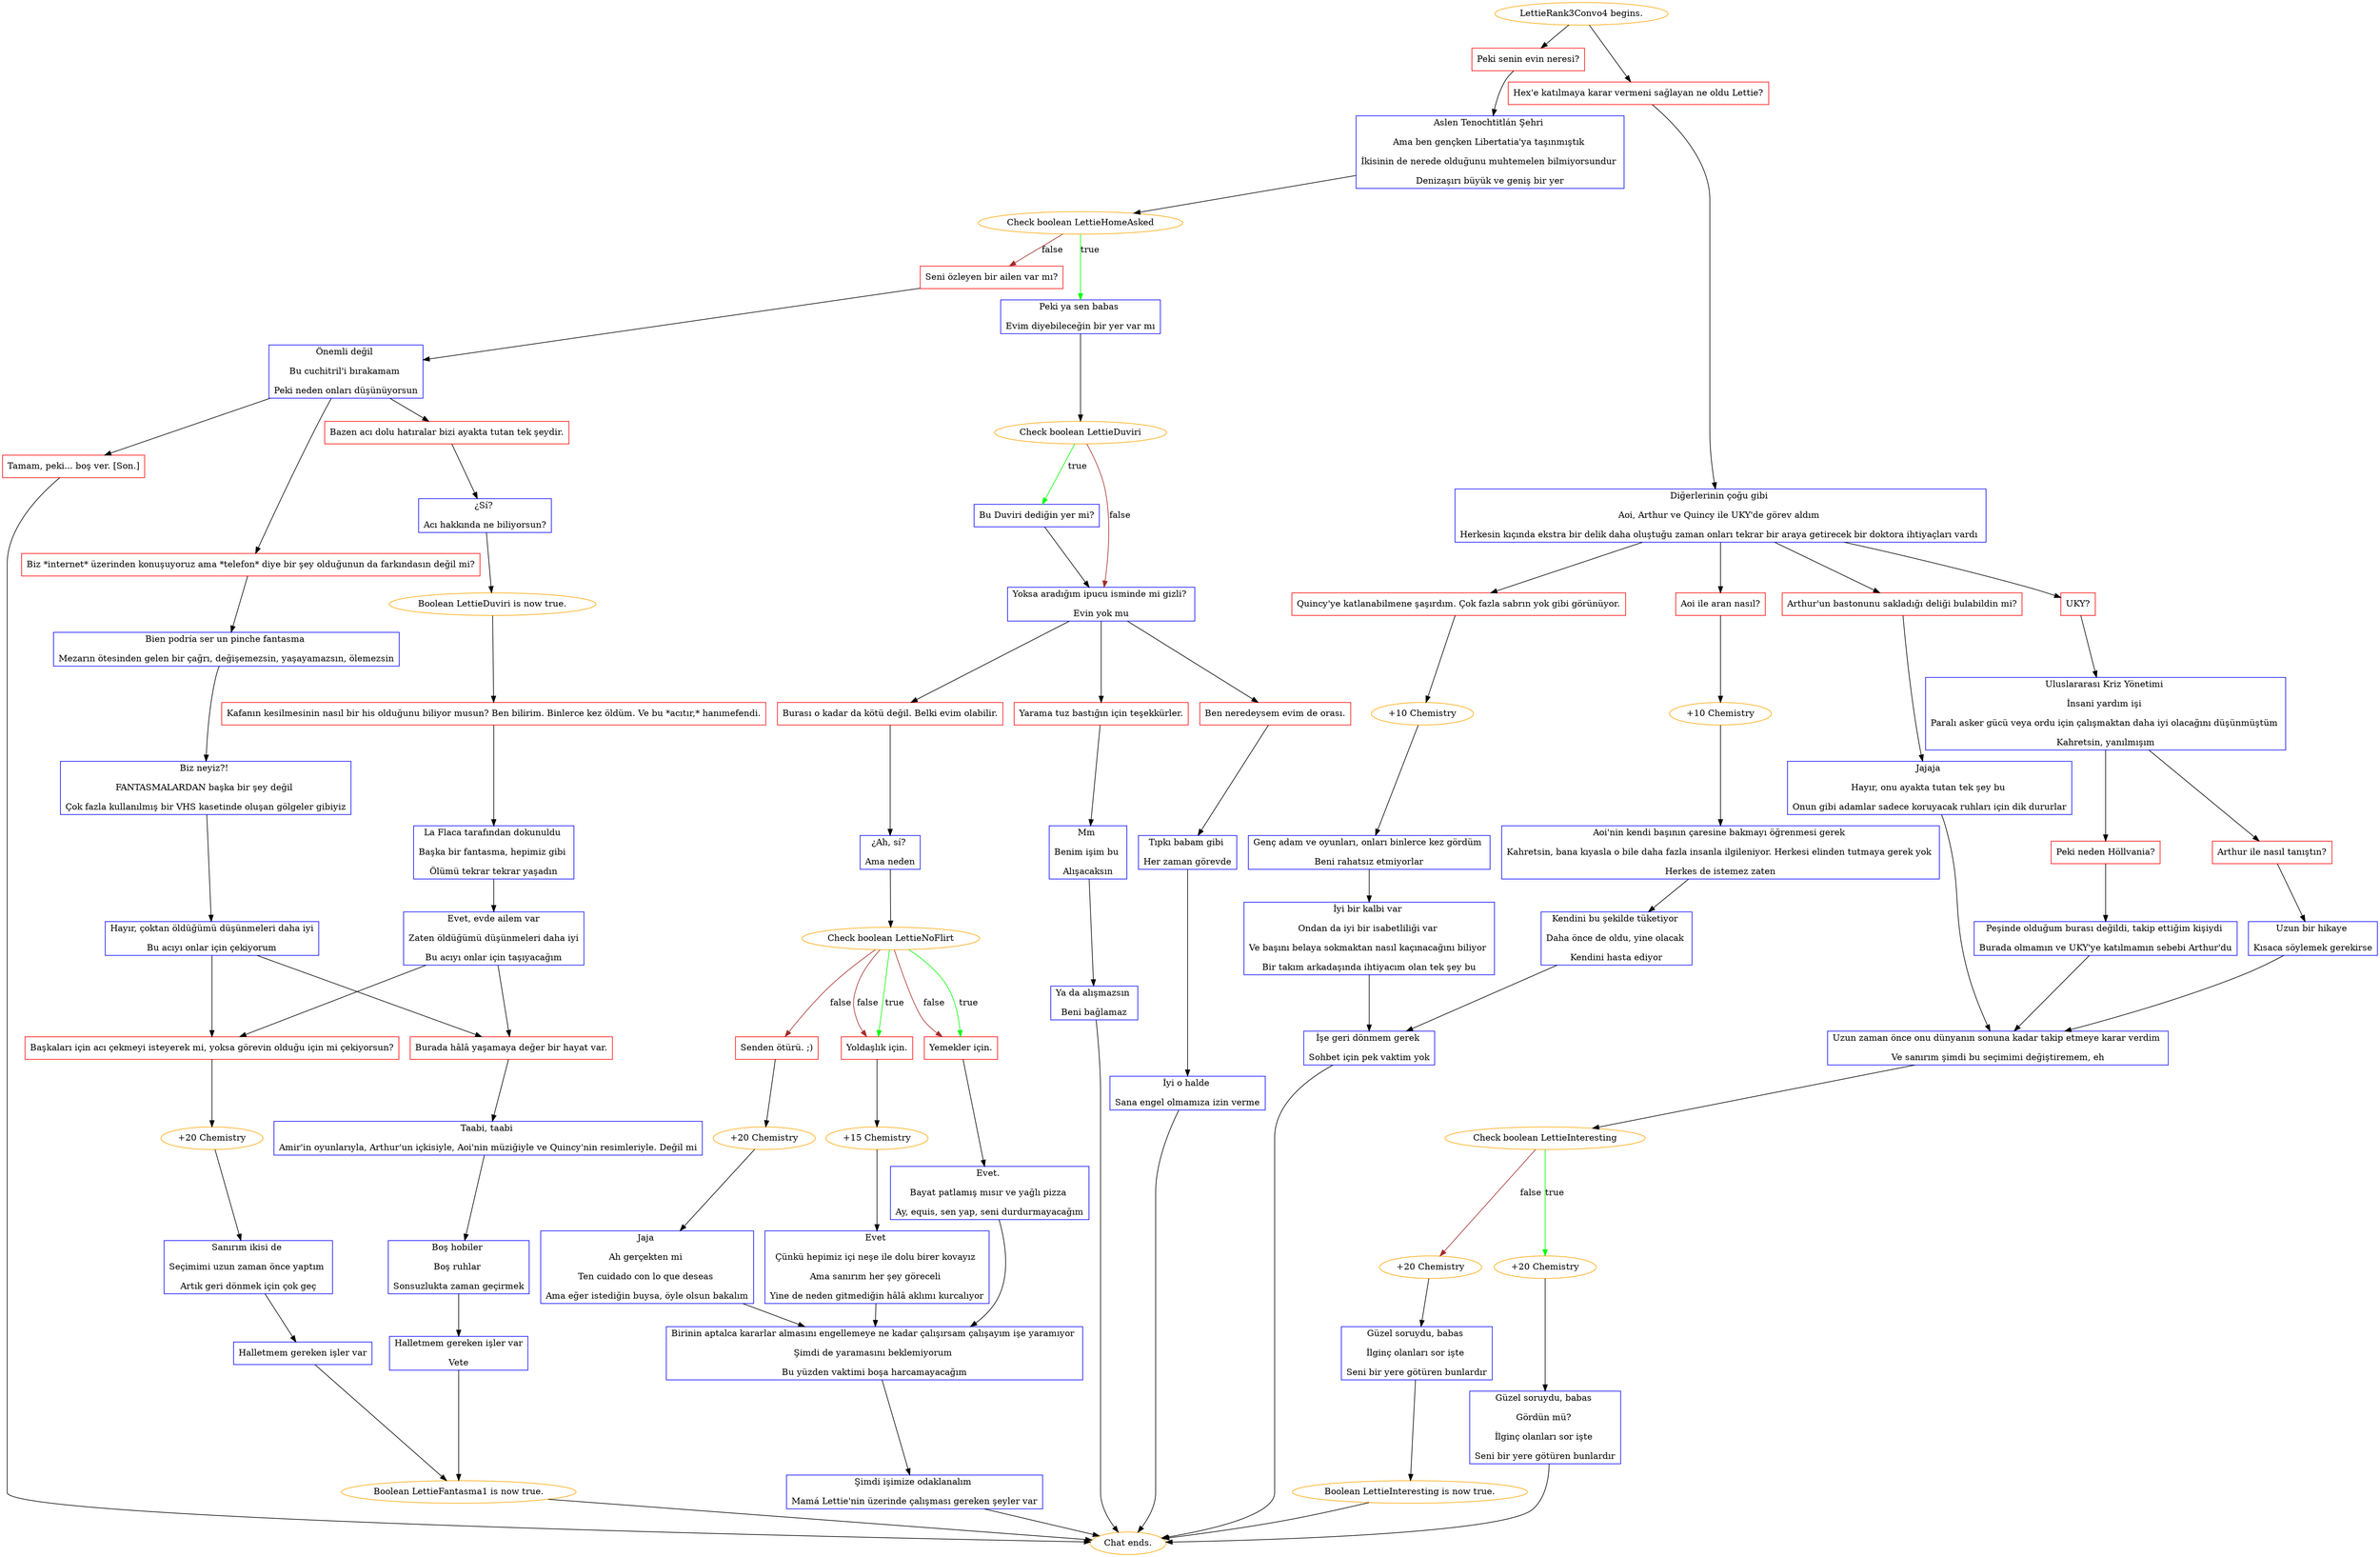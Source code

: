 digraph {
	"LettieRank3Convo4 begins." [color=orange];
		"LettieRank3Convo4 begins." -> j3769833002;
		"LettieRank3Convo4 begins." -> j1443728144;
	j3769833002 [label="Peki senin evin neresi?",shape=box,color=red];
		j3769833002 -> j2560548787;
	j1443728144 [label="Hex'e katılmaya karar vermeni sağlayan ne oldu Lettie?",shape=box,color=red];
		j1443728144 -> j2291537563;
	j2560548787 [label="Aslen Tenochtitlán Şehri 
Ama ben gençken Libertatia'ya taşınmıştık 
İkisinin de nerede olduğunu muhtemelen bilmiyorsundur 
Denizaşırı büyük ve geniş bir yer",shape=box,color=blue];
		j2560548787 -> j626268686;
	j2291537563 [label="Diğerlerinin çoğu gibi 
Aoi, Arthur ve Quincy ile UKY'de görev aldım 
Herkesin kıçında ekstra bir delik daha oluştuğu zaman onları tekrar bir araya getirecek bir doktora ihtiyaçları vardı ",shape=box,color=blue];
		j2291537563 -> j3882169950;
		j2291537563 -> j3783167439;
		j2291537563 -> j455690003;
		j2291537563 -> j2239013684;
	j626268686 [label="Check boolean LettieHomeAsked",color=orange];
		j626268686 -> j3210354102 [label=true,color=green];
		j626268686 -> j493517386 [label=false,color=brown];
	j3882169950 [label="Aoi ile aran nasıl?",shape=box,color=red];
		j3882169950 -> j2968319528;
	j3783167439 [label="Quincy'ye katlanabilmene şaşırdım. Çok fazla sabrın yok gibi görünüyor.",shape=box,color=red];
		j3783167439 -> j693612414;
	j455690003 [label="Arthur'un bastonunu sakladığı deliği bulabildin mi?",shape=box,color=red];
		j455690003 -> j3284521390;
	j2239013684 [label="UKY?",shape=box,color=red];
		j2239013684 -> j1332428153;
	j3210354102 [label="Peki ya sen babas 
Evim diyebileceğin bir yer var mı",shape=box,color=blue];
		j3210354102 -> j2608084088;
	j493517386 [label="Seni özleyen bir ailen var mı?",shape=box,color=red];
		j493517386 -> j2005469029;
	j2968319528 [label="+10 Chemistry",color=orange];
		j2968319528 -> j2134415292;
	j693612414 [label="+10 Chemistry",color=orange];
		j693612414 -> j4042957138;
	j3284521390 [label="Jajaja 
Hayır, onu ayakta tutan tek şey bu 
Onun gibi adamlar sadece koruyacak ruhları için dik dururlar",shape=box,color=blue];
		j3284521390 -> j927784383;
	j1332428153 [label="Uluslararası Kriz Yönetimi 
İnsani yardım işi 
Paralı asker gücü veya ordu için çalışmaktan daha iyi olacağını düşünmüştüm 
Kahretsin, yanılmışım",shape=box,color=blue];
		j1332428153 -> j2078718917;
		j1332428153 -> j3975169611;
	j2608084088 [label="Check boolean LettieDuviri",color=orange];
		j2608084088 -> j1154106159 [label=true,color=green];
		j2608084088 -> j231868054 [label=false,color=brown];
	j2005469029 [label="Önemli değil 
Bu cuchitril'i bırakamam 
Peki neden onları düşünüyorsun",shape=box,color=blue];
		j2005469029 -> j967291495;
		j2005469029 -> j2736160760;
		j2005469029 -> j1343816183;
	j2134415292 [label="Aoi'nin kendi başının çaresine bakmayı öğrenmesi gerek 
Kahretsin, bana kıyasla o bile daha fazla insanla ilgileniyor. Herkesi elinden tutmaya gerek yok 
Herkes de istemez zaten",shape=box,color=blue];
		j2134415292 -> j550919658;
	j4042957138 [label="Genç adam ve oyunları, onları binlerce kez gördüm 
Beni rahatsız etmiyorlar",shape=box,color=blue];
		j4042957138 -> j1630245822;
	j927784383 [label="Uzun zaman önce onu dünyanın sonuna kadar takip etmeye karar verdim 
Ve sanırım şimdi bu seçimimi değiştiremem, eh",shape=box,color=blue];
		j927784383 -> j1451161206;
	j2078718917 [label="Arthur ile nasıl tanıştın?",shape=box,color=red];
		j2078718917 -> j1460003016;
	j3975169611 [label="Peki neden Höllvania?",shape=box,color=red];
		j3975169611 -> j3956640321;
	j1154106159 [label="Bu Duviri dediğin yer mi?",shape=box,color=blue];
		j1154106159 -> j231868054;
	j231868054 [label="Yoksa aradığım ipucu isminde mi gizli? 
Evin yok mu",shape=box,color=blue];
		j231868054 -> j2760748871;
		j231868054 -> j1850433415;
		j231868054 -> j42946311;
	j967291495 [label="Bazen acı dolu hatıralar bizi ayakta tutan tek şeydir.",shape=box,color=red];
		j967291495 -> j3771566323;
	j2736160760 [label="Biz *internet* üzerinden konuşuyoruz ama *telefon* diye bir şey olduğunun da farkındasın değil mi?",shape=box,color=red];
		j2736160760 -> j548528977;
	j1343816183 [label="Tamam, peki... boş ver. [Son.]",shape=box,color=red];
		j1343816183 -> "Chat ends.";
	j550919658 [label="Kendini bu şekilde tüketiyor 
Daha önce de oldu, yine olacak 
Kendini hasta ediyor",shape=box,color=blue];
		j550919658 -> j4159723116;
	j1630245822 [label="İyi bir kalbi var 
Ondan da iyi bir isabetliliği var 
Ve başını belaya sokmaktan nasıl kaçınacağını biliyor 
Bir takım arkadaşında ihtiyacım olan tek şey bu",shape=box,color=blue];
		j1630245822 -> j4159723116;
	j1451161206 [label="Check boolean LettieInteresting",color=orange];
		j1451161206 -> j1735653410 [label=true,color=green];
		j1451161206 -> j4135575256 [label=false,color=brown];
	j1460003016 [label="Uzun bir hikaye 
Kısaca söylemek gerekirse",shape=box,color=blue];
		j1460003016 -> j927784383;
	j3956640321 [label="Peşinde olduğum burası değildi, takip ettiğim kişiydi 
Burada olmamın ve UKY'ye katılmamın sebebi Arthur'du",shape=box,color=blue];
		j3956640321 -> j927784383;
	j2760748871 [label="Burası o kadar da kötü değil. Belki evim olabilir.",shape=box,color=red];
		j2760748871 -> j3583237191;
	j1850433415 [label="Yarama tuz bastığın için teşekkürler.",shape=box,color=red];
		j1850433415 -> j3852726758;
	j42946311 [label="Ben neredeysem evim de orası.",shape=box,color=red];
		j42946311 -> j17204316;
	j3771566323 [label="¿Sí? 
Acı hakkında ne biliyorsun?",shape=box,color=blue];
		j3771566323 -> j1708511893;
	j548528977 [label="Bien podría ser un pinche fantasma 
Mezarın ötesinden gelen bir çağrı, değişemezsin, yaşayamazsın, ölemezsin",shape=box,color=blue];
		j548528977 -> j2481570126;
	"Chat ends." [color=orange];
	j4159723116 [label="İşe geri dönmem gerek 
Sohbet için pek vaktim yok",shape=box,color=blue];
		j4159723116 -> "Chat ends.";
	j1735653410 [label="+20 Chemistry",color=orange];
		j1735653410 -> j2832950740;
	j4135575256 [label="+20 Chemistry",color=orange];
		j4135575256 -> j1618780361;
	j3583237191 [label="¿Ah, sí? 
Ama neden",shape=box,color=blue];
		j3583237191 -> j628755748;
	j3852726758 [label="Mm 
Benim işim bu 
Alışacaksın",shape=box,color=blue];
		j3852726758 -> j4055115633;
	j17204316 [label="Tıpkı babam gibi 
Her zaman görevde",shape=box,color=blue];
		j17204316 -> j4165006446;
	j1708511893 [label="Boolean LettieDuviri is now true.",color=orange];
		j1708511893 -> j3409697988;
	j2481570126 [label="Biz neyiz?! 
FANTASMALARDAN başka bir şey değil 
Çok fazla kullanılmış bir VHS kasetinde oluşan gölgeler gibiyiz",shape=box,color=blue];
		j2481570126 -> j3156243185;
	j2832950740 [label="Güzel soruydu, babas 
Gördün mü? 
İlginç olanları sor işte 
Seni bir yere götüren bunlardır",shape=box,color=blue];
		j2832950740 -> "Chat ends.";
	j1618780361 [label="Güzel soruydu, babas 
İlginç olanları sor işte 
Seni bir yere götüren bunlardır",shape=box,color=blue];
		j1618780361 -> j70267491;
	j628755748 [label="Check boolean LettieNoFlirt",color=orange];
		j628755748 -> j1437712849 [label=true,color=green];
		j628755748 -> j2891244933 [label=true,color=green];
		j628755748 -> j2891244933 [label=false,color=brown];
		j628755748 -> j1437712849 [label=false,color=brown];
		j628755748 -> j3188713311 [label=false,color=brown];
	j4055115633 [label="Ya da alışmazsın 
Beni bağlamaz",shape=box,color=blue];
		j4055115633 -> "Chat ends.";
	j4165006446 [label="İyi o halde 
Sana engel olmamıza izin verme",shape=box,color=blue];
		j4165006446 -> "Chat ends.";
	j3409697988 [label="Kafanın kesilmesinin nasıl bir his olduğunu biliyor musun? Ben bilirim. Binlerce kez öldüm. Ve bu *acıtır,* hanımefendi.",shape=box,color=red];
		j3409697988 -> j2866202086;
	j3156243185 [label="Hayır, çoktan öldüğümü düşünmeleri daha iyi
Bu acıyı onlar için çekiyorum",shape=box,color=blue];
		j3156243185 -> j1029931216;
		j3156243185 -> j3318354728;
	j70267491 [label="Boolean LettieInteresting is now true.",color=orange];
		j70267491 -> "Chat ends.";
	j1437712849 [label="Yoldaşlık için.",shape=box,color=red];
		j1437712849 -> j2486386475;
	j2891244933 [label="Yemekler için.",shape=box,color=red];
		j2891244933 -> j509879931;
	j3188713311 [label="Senden ötürü. ;)",shape=box,color=red];
		j3188713311 -> j90831248;
	j2866202086 [label="La Flaca tarafından dokunuldu 
Başka bir fantasma, hepimiz gibi 
Ölümü tekrar tekrar yaşadın",shape=box,color=blue];
		j2866202086 -> j1646987341;
	j1029931216 [label="Başkaları için acı çekmeyi isteyerek mi, yoksa görevin olduğu için mi çekiyorsun?",shape=box,color=red];
		j1029931216 -> j2473730075;
	j3318354728 [label="Burada hâlâ yaşamaya değer bir hayat var.",shape=box,color=red];
		j3318354728 -> j1641333901;
	j2486386475 [label="+15 Chemistry",color=orange];
		j2486386475 -> j190529043;
	j509879931 [label="Evet. 
Bayat patlamış mısır ve yağlı pizza 
Ay, equis, sen yap, seni durdurmayacağım",shape=box,color=blue];
		j509879931 -> j555726206;
	j90831248 [label="+20 Chemistry",color=orange];
		j90831248 -> j681049294;
	j1646987341 [label="Evet, evde ailem var
Zaten öldüğümü düşünmeleri daha iyi
Bu acıyı onlar için taşıyacağım",shape=box,color=blue];
		j1646987341 -> j1029931216;
		j1646987341 -> j3318354728;
	j2473730075 [label="+20 Chemistry",color=orange];
		j2473730075 -> j1318557773;
	j1641333901 [label="Taabi, taabi 
Amir'in oyunlarıyla, Arthur'un içkisiyle, Aoi'nin müziğiyle ve Quincy'nin resimleriyle. Değil mi",shape=box,color=blue];
		j1641333901 -> j2067827666;
	j190529043 [label="Evet 
Çünkü hepimiz içi neşe ile dolu birer kovayız 
Ama sanırım her şey göreceli 
Yine de neden gitmediğin hâlâ aklımı kurcalıyor",shape=box,color=blue];
		j190529043 -> j555726206;
	j555726206 [label="Birinin aptalca kararlar almasını engellemeye ne kadar çalışırsam çalışayım işe yaramıyor 
Şimdi de yaramasını beklemiyorum 
Bu yüzden vaktimi boşa harcamayacağım",shape=box,color=blue];
		j555726206 -> j1299571580;
	j681049294 [label="Jaja 
Ah gerçekten mi 
Ten cuidado con lo que deseas 
Ama eğer istediğin buysa, öyle olsun bakalım",shape=box,color=blue];
		j681049294 -> j555726206;
	j1318557773 [label="Sanırım ikisi de 
Seçimimi uzun zaman önce yaptım 
Artık geri dönmek için çok geç",shape=box,color=blue];
		j1318557773 -> j3929103938;
	j2067827666 [label="Boş hobiler 
Boş ruhlar 
Sonsuzlukta zaman geçirmek",shape=box,color=blue];
		j2067827666 -> j3109027976;
	j1299571580 [label="Şimdi işimize odaklanalım 
Mamá Lettie'nin üzerinde çalışması gereken şeyler var",shape=box,color=blue];
		j1299571580 -> "Chat ends.";
	j3929103938 [label="Halletmem gereken işler var",shape=box,color=blue];
		j3929103938 -> j1253712857;
	j3109027976 [label="Halletmem gereken işler var
Vete",shape=box,color=blue];
		j3109027976 -> j1253712857;
	j1253712857 [label="Boolean LettieFantasma1 is now true.",color=orange];
		j1253712857 -> "Chat ends.";
}